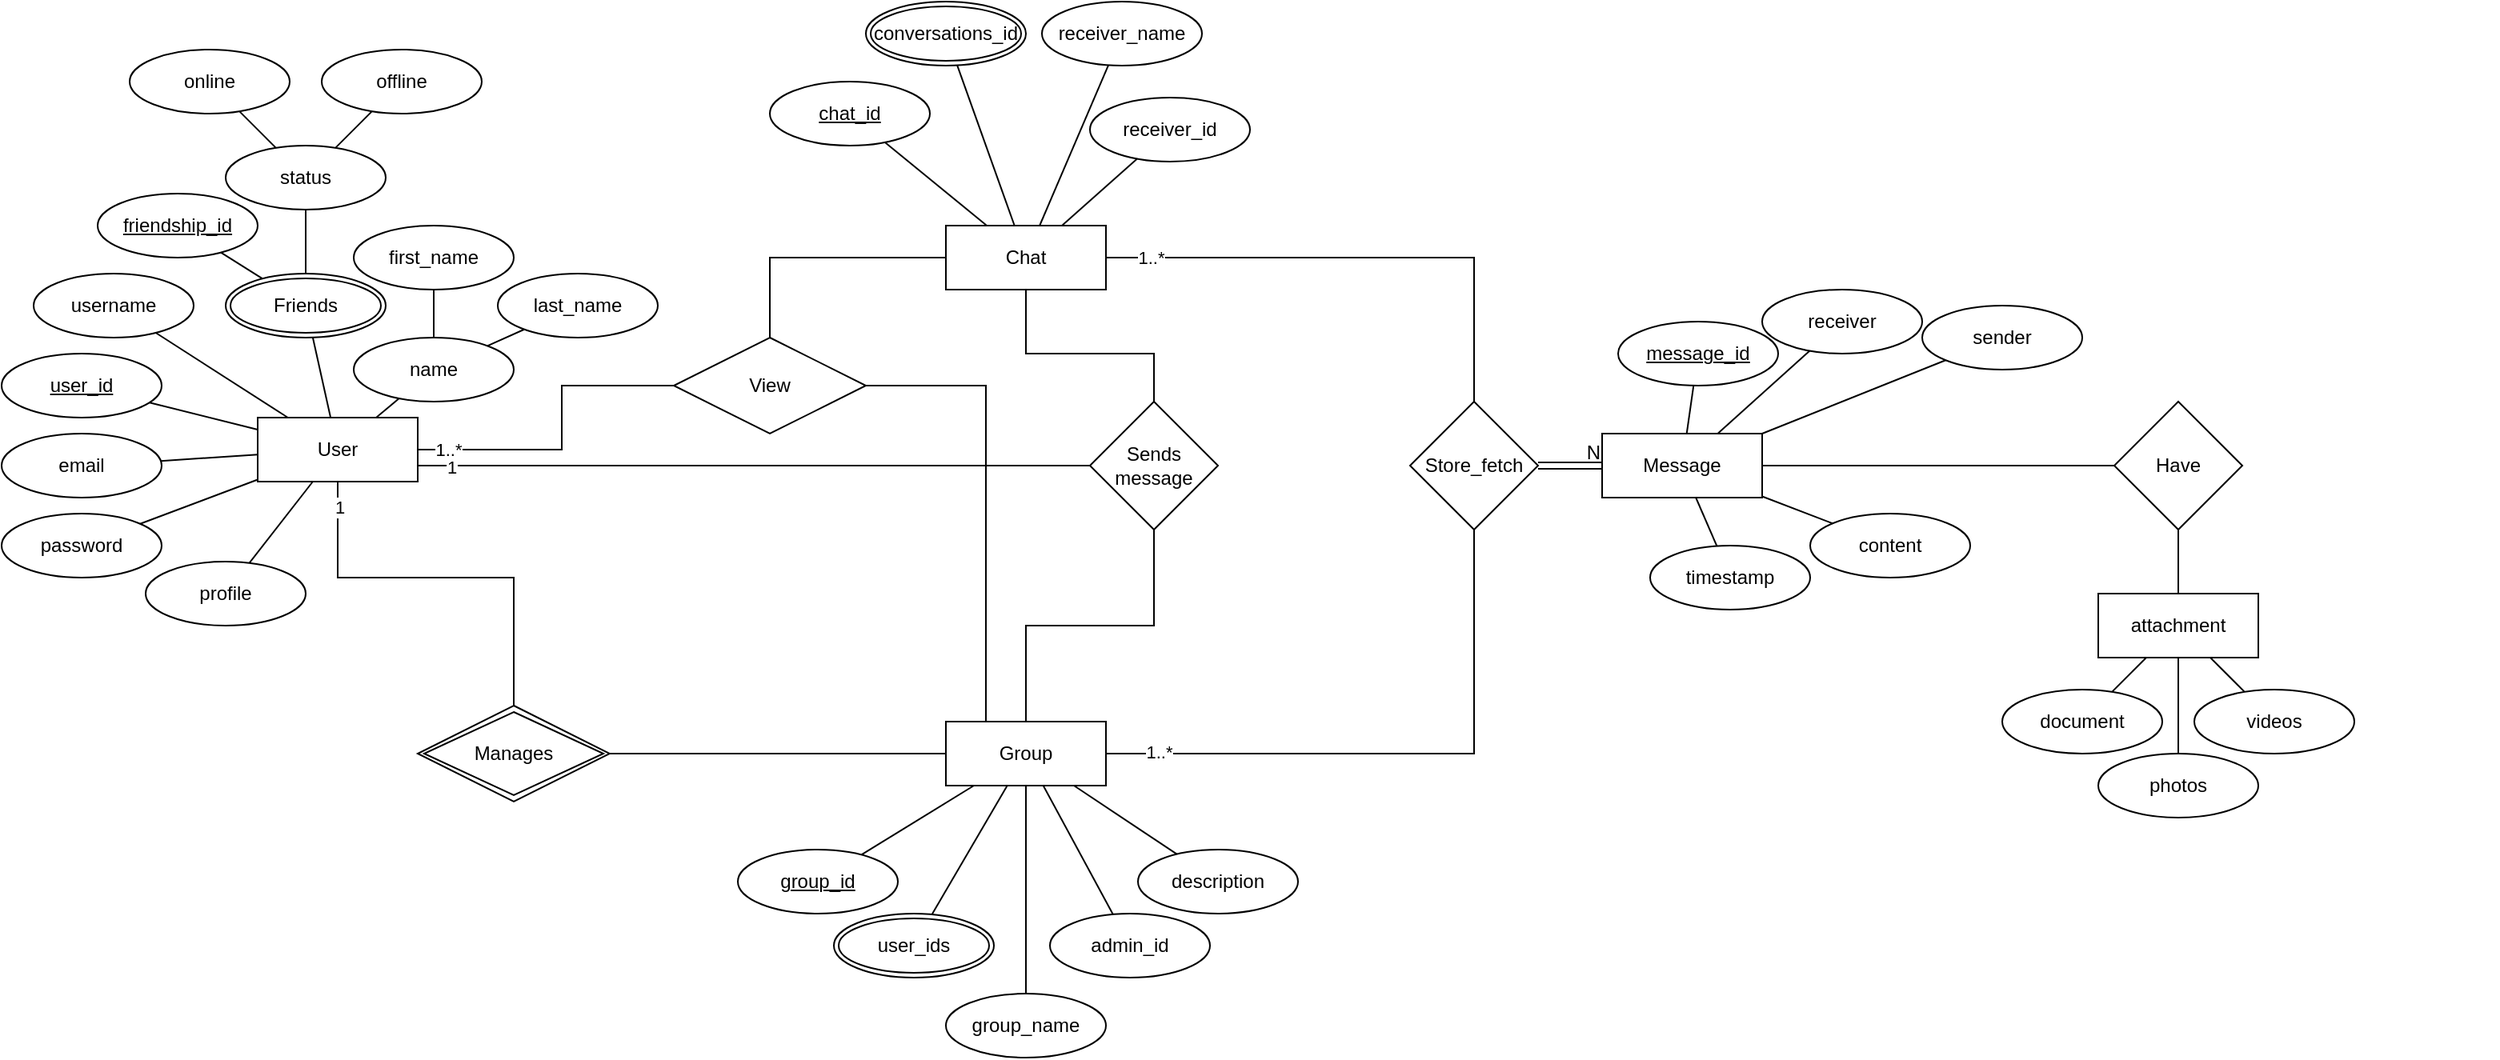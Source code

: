 <mxfile version="23.1.1" type="github">
  <diagram name="Page-1" id="AyU8zHSex-QtuiCC-qXh">
    <mxGraphModel dx="1186" dy="872" grid="1" gridSize="10" guides="1" tooltips="1" connect="1" arrows="1" fold="1" page="0" pageScale="1" pageWidth="700" pageHeight="1000" math="0" shadow="0">
      <root>
        <mxCell id="0" />
        <mxCell id="1" parent="0" />
        <mxCell id="VLaIcm3WjWGIRPQe_SjE-37" value="Store_fetch" style="rhombus;whiteSpace=wrap;html=1;" parent="1" vertex="1">
          <mxGeometry x="800" y="130" width="80" height="80" as="geometry" />
        </mxCell>
        <mxCell id="VLaIcm3WjWGIRPQe_SjE-64" value="Sends&lt;br&gt;message" style="rhombus;whiteSpace=wrap;html=1;" parent="1" vertex="1">
          <mxGeometry x="600" y="130" width="80" height="80" as="geometry" />
        </mxCell>
        <mxCell id="VLaIcm3WjWGIRPQe_SjE-142" value="" style="group" parent="1" vertex="1" connectable="0">
          <mxGeometry x="400" y="-120" width="300" height="180" as="geometry" />
        </mxCell>
        <mxCell id="VLaIcm3WjWGIRPQe_SjE-141" value="" style="group" parent="VLaIcm3WjWGIRPQe_SjE-142" vertex="1" connectable="0">
          <mxGeometry width="300" height="100" as="geometry" />
        </mxCell>
        <mxCell id="VLaIcm3WjWGIRPQe_SjE-126" value="conversations_id" style="ellipse;shape=doubleEllipse;margin=3;whiteSpace=wrap;html=1;align=center;rotation=0;" parent="VLaIcm3WjWGIRPQe_SjE-141" vertex="1">
          <mxGeometry x="60" width="100" height="40" as="geometry" />
        </mxCell>
        <mxCell id="VLaIcm3WjWGIRPQe_SjE-124" value="chat_id" style="ellipse;whiteSpace=wrap;html=1;align=center;fontStyle=4;rotation=0;" parent="VLaIcm3WjWGIRPQe_SjE-141" vertex="1">
          <mxGeometry y="50" width="100" height="40" as="geometry" />
        </mxCell>
        <mxCell id="VLaIcm3WjWGIRPQe_SjE-125" value="receiver_name" style="ellipse;whiteSpace=wrap;html=1;align=center;rotation=0;" parent="VLaIcm3WjWGIRPQe_SjE-141" vertex="1">
          <mxGeometry x="170" width="100" height="40" as="geometry" />
        </mxCell>
        <mxCell id="VLaIcm3WjWGIRPQe_SjE-123" value="receiver_id" style="ellipse;whiteSpace=wrap;html=1;align=center;rotation=0;" parent="VLaIcm3WjWGIRPQe_SjE-141" vertex="1">
          <mxGeometry x="200" y="60" width="100" height="40" as="geometry" />
        </mxCell>
        <mxCell id="VLaIcm3WjWGIRPQe_SjE-121" value="Chat" style="whiteSpace=wrap;html=1;align=center;" parent="VLaIcm3WjWGIRPQe_SjE-142" vertex="1">
          <mxGeometry x="110" y="140" width="100" height="40" as="geometry" />
        </mxCell>
        <mxCell id="VLaIcm3WjWGIRPQe_SjE-122" value="" style="endArrow=none;html=1;rounded=0;" parent="VLaIcm3WjWGIRPQe_SjE-142" source="VLaIcm3WjWGIRPQe_SjE-121" target="VLaIcm3WjWGIRPQe_SjE-126" edge="1">
          <mxGeometry relative="1" as="geometry">
            <mxPoint x="-620" y="-260" as="sourcePoint" />
            <mxPoint x="-460" y="-260" as="targetPoint" />
          </mxGeometry>
        </mxCell>
        <mxCell id="VLaIcm3WjWGIRPQe_SjE-128" value="" style="endArrow=none;html=1;rounded=0;" parent="VLaIcm3WjWGIRPQe_SjE-142" source="VLaIcm3WjWGIRPQe_SjE-121" target="VLaIcm3WjWGIRPQe_SjE-124" edge="1">
          <mxGeometry relative="1" as="geometry">
            <mxPoint x="760" y="780" as="sourcePoint" />
            <mxPoint x="760" y="1010" as="targetPoint" />
          </mxGeometry>
        </mxCell>
        <mxCell id="VLaIcm3WjWGIRPQe_SjE-127" value="" style="endArrow=none;html=1;rounded=0;" parent="VLaIcm3WjWGIRPQe_SjE-142" source="VLaIcm3WjWGIRPQe_SjE-121" target="VLaIcm3WjWGIRPQe_SjE-125" edge="1">
          <mxGeometry relative="1" as="geometry">
            <mxPoint x="750" y="770" as="sourcePoint" />
            <mxPoint x="750" y="1000" as="targetPoint" />
          </mxGeometry>
        </mxCell>
        <mxCell id="VLaIcm3WjWGIRPQe_SjE-129" value="" style="endArrow=none;html=1;rounded=0;" parent="VLaIcm3WjWGIRPQe_SjE-142" source="VLaIcm3WjWGIRPQe_SjE-121" target="VLaIcm3WjWGIRPQe_SjE-123" edge="1">
          <mxGeometry relative="1" as="geometry">
            <mxPoint x="770" y="790" as="sourcePoint" />
            <mxPoint x="770" y="1020" as="targetPoint" />
          </mxGeometry>
        </mxCell>
        <mxCell id="VLaIcm3WjWGIRPQe_SjE-158" value="" style="group" parent="1" vertex="1" connectable="0">
          <mxGeometry x="-80" y="-90" width="410" height="360" as="geometry" />
        </mxCell>
        <mxCell id="VLaIcm3WjWGIRPQe_SjE-6" value="User" style="whiteSpace=wrap;html=1;align=center;" parent="VLaIcm3WjWGIRPQe_SjE-158" vertex="1">
          <mxGeometry x="160" y="230" width="100" height="40" as="geometry" />
        </mxCell>
        <mxCell id="VLaIcm3WjWGIRPQe_SjE-157" value="" style="group" parent="VLaIcm3WjWGIRPQe_SjE-158" vertex="1" connectable="0">
          <mxGeometry width="410" height="360" as="geometry" />
        </mxCell>
        <mxCell id="VLaIcm3WjWGIRPQe_SjE-10" value="user_id" style="ellipse;whiteSpace=wrap;html=1;align=center;fontStyle=4;" parent="VLaIcm3WjWGIRPQe_SjE-157" vertex="1">
          <mxGeometry y="190" width="100" height="40" as="geometry" />
        </mxCell>
        <mxCell id="VLaIcm3WjWGIRPQe_SjE-12" value="last_name" style="ellipse;whiteSpace=wrap;html=1;align=center;" parent="VLaIcm3WjWGIRPQe_SjE-157" vertex="1">
          <mxGeometry x="310" y="140" width="100" height="40" as="geometry" />
        </mxCell>
        <mxCell id="VLaIcm3WjWGIRPQe_SjE-13" value="name" style="ellipse;whiteSpace=wrap;html=1;align=center;" parent="VLaIcm3WjWGIRPQe_SjE-157" vertex="1">
          <mxGeometry x="220" y="180" width="100" height="40" as="geometry" />
        </mxCell>
        <mxCell id="VLaIcm3WjWGIRPQe_SjE-14" value="username" style="ellipse;whiteSpace=wrap;html=1;align=center;" parent="VLaIcm3WjWGIRPQe_SjE-157" vertex="1">
          <mxGeometry x="20" y="140" width="100" height="40" as="geometry" />
        </mxCell>
        <mxCell id="VLaIcm3WjWGIRPQe_SjE-22" value="" style="endArrow=none;html=1;rounded=0;" parent="VLaIcm3WjWGIRPQe_SjE-157" source="VLaIcm3WjWGIRPQe_SjE-13" target="VLaIcm3WjWGIRPQe_SjE-17" edge="1">
          <mxGeometry relative="1" as="geometry">
            <mxPoint x="350" y="230" as="sourcePoint" />
            <mxPoint x="510" y="230" as="targetPoint" />
          </mxGeometry>
        </mxCell>
        <mxCell id="VLaIcm3WjWGIRPQe_SjE-23" value="" style="endArrow=none;html=1;rounded=0;" parent="VLaIcm3WjWGIRPQe_SjE-157" source="VLaIcm3WjWGIRPQe_SjE-13" target="VLaIcm3WjWGIRPQe_SjE-12" edge="1">
          <mxGeometry relative="1" as="geometry">
            <mxPoint x="390" y="210" as="sourcePoint" />
            <mxPoint x="550" y="210" as="targetPoint" />
          </mxGeometry>
        </mxCell>
        <mxCell id="VLaIcm3WjWGIRPQe_SjE-24" value="email" style="ellipse;whiteSpace=wrap;html=1;align=center;" parent="VLaIcm3WjWGIRPQe_SjE-157" vertex="1">
          <mxGeometry y="240" width="100" height="40" as="geometry" />
        </mxCell>
        <mxCell id="VLaIcm3WjWGIRPQe_SjE-25" value="password" style="ellipse;whiteSpace=wrap;html=1;align=center;" parent="VLaIcm3WjWGIRPQe_SjE-157" vertex="1">
          <mxGeometry y="290" width="100" height="40" as="geometry" />
        </mxCell>
        <mxCell id="VLaIcm3WjWGIRPQe_SjE-26" value="profile" style="ellipse;whiteSpace=wrap;html=1;align=center;" parent="VLaIcm3WjWGIRPQe_SjE-157" vertex="1">
          <mxGeometry x="90" y="320" width="100" height="40" as="geometry" />
        </mxCell>
        <mxCell id="VLaIcm3WjWGIRPQe_SjE-133" value="Friends" style="ellipse;shape=doubleEllipse;margin=3;whiteSpace=wrap;html=1;align=center;" parent="VLaIcm3WjWGIRPQe_SjE-157" vertex="1">
          <mxGeometry x="140" y="140" width="100" height="40" as="geometry" />
        </mxCell>
        <mxCell id="VLaIcm3WjWGIRPQe_SjE-48" value="" style="endArrow=none;html=1;rounded=0;" parent="VLaIcm3WjWGIRPQe_SjE-157" source="VLaIcm3WjWGIRPQe_SjE-133" target="VLaIcm3WjWGIRPQe_SjE-44" edge="1">
          <mxGeometry relative="1" as="geometry">
            <mxPoint x="218.525" y="70" as="sourcePoint" />
            <mxPoint x="410" y="110" as="targetPoint" />
          </mxGeometry>
        </mxCell>
        <mxCell id="VLaIcm3WjWGIRPQe_SjE-50" value="" style="endArrow=none;html=1;rounded=0;" parent="VLaIcm3WjWGIRPQe_SjE-157" source="VLaIcm3WjWGIRPQe_SjE-43" target="VLaIcm3WjWGIRPQe_SjE-133" edge="1">
          <mxGeometry relative="1" as="geometry">
            <mxPoint x="180" y="50" as="sourcePoint" />
            <mxPoint x="184.286" y="70" as="targetPoint" />
          </mxGeometry>
        </mxCell>
        <mxCell id="VLaIcm3WjWGIRPQe_SjE-43" value="friendship_id" style="ellipse;whiteSpace=wrap;html=1;align=center;fontStyle=4;" parent="VLaIcm3WjWGIRPQe_SjE-157" vertex="1">
          <mxGeometry x="60" y="90" width="100" height="40" as="geometry" />
        </mxCell>
        <mxCell id="VLaIcm3WjWGIRPQe_SjE-44" value="status" style="ellipse;whiteSpace=wrap;html=1;align=center;" parent="VLaIcm3WjWGIRPQe_SjE-157" vertex="1">
          <mxGeometry x="140" y="60" width="100" height="40" as="geometry" />
        </mxCell>
        <mxCell id="VLaIcm3WjWGIRPQe_SjE-45" value="offline" style="ellipse;whiteSpace=wrap;html=1;align=center;" parent="VLaIcm3WjWGIRPQe_SjE-157" vertex="1">
          <mxGeometry x="200" width="100" height="40" as="geometry" />
        </mxCell>
        <mxCell id="VLaIcm3WjWGIRPQe_SjE-46" value="online" style="ellipse;whiteSpace=wrap;html=1;align=center;" parent="VLaIcm3WjWGIRPQe_SjE-157" vertex="1">
          <mxGeometry x="80" width="100" height="40" as="geometry" />
        </mxCell>
        <mxCell id="VLaIcm3WjWGIRPQe_SjE-51" value="" style="endArrow=none;html=1;rounded=0;" parent="VLaIcm3WjWGIRPQe_SjE-157" source="VLaIcm3WjWGIRPQe_SjE-44" target="VLaIcm3WjWGIRPQe_SjE-45" edge="1">
          <mxGeometry relative="1" as="geometry">
            <mxPoint x="270" y="120" as="sourcePoint" />
            <mxPoint x="430" y="120" as="targetPoint" />
          </mxGeometry>
        </mxCell>
        <mxCell id="VLaIcm3WjWGIRPQe_SjE-52" value="" style="endArrow=none;html=1;rounded=0;" parent="VLaIcm3WjWGIRPQe_SjE-157" source="VLaIcm3WjWGIRPQe_SjE-44" target="VLaIcm3WjWGIRPQe_SjE-46" edge="1">
          <mxGeometry relative="1" as="geometry">
            <mxPoint x="50" y="30" as="sourcePoint" />
            <mxPoint x="210" y="30" as="targetPoint" />
          </mxGeometry>
        </mxCell>
        <mxCell id="VLaIcm3WjWGIRPQe_SjE-17" value="first_name" style="ellipse;whiteSpace=wrap;html=1;align=center;" parent="VLaIcm3WjWGIRPQe_SjE-157" vertex="1">
          <mxGeometry x="220" y="110" width="100" height="40" as="geometry" />
        </mxCell>
        <mxCell id="VLaIcm3WjWGIRPQe_SjE-30" value="" style="endArrow=none;html=1;rounded=0;" parent="VLaIcm3WjWGIRPQe_SjE-158" source="VLaIcm3WjWGIRPQe_SjE-10" target="VLaIcm3WjWGIRPQe_SjE-6" edge="1">
          <mxGeometry relative="1" as="geometry">
            <mxPoint x="120" y="220" as="sourcePoint" />
            <mxPoint x="280" y="220" as="targetPoint" />
          </mxGeometry>
        </mxCell>
        <mxCell id="VLaIcm3WjWGIRPQe_SjE-27" value="" style="endArrow=none;html=1;rounded=0;" parent="VLaIcm3WjWGIRPQe_SjE-158" source="VLaIcm3WjWGIRPQe_SjE-6" target="VLaIcm3WjWGIRPQe_SjE-13" edge="1">
          <mxGeometry relative="1" as="geometry">
            <mxPoint x="270" y="260" as="sourcePoint" />
            <mxPoint x="430" y="260" as="targetPoint" />
          </mxGeometry>
        </mxCell>
        <mxCell id="VLaIcm3WjWGIRPQe_SjE-28" value="" style="endArrow=none;html=1;rounded=0;" parent="VLaIcm3WjWGIRPQe_SjE-158" source="VLaIcm3WjWGIRPQe_SjE-14" target="VLaIcm3WjWGIRPQe_SjE-6" edge="1">
          <mxGeometry relative="1" as="geometry">
            <mxPoint x="120" y="230" as="sourcePoint" />
            <mxPoint x="280" y="230" as="targetPoint" />
          </mxGeometry>
        </mxCell>
        <mxCell id="VLaIcm3WjWGIRPQe_SjE-31" value="" style="endArrow=none;html=1;rounded=0;" parent="VLaIcm3WjWGIRPQe_SjE-158" source="VLaIcm3WjWGIRPQe_SjE-24" target="VLaIcm3WjWGIRPQe_SjE-6" edge="1">
          <mxGeometry relative="1" as="geometry">
            <mxPoint x="110" y="240" as="sourcePoint" />
            <mxPoint x="270" y="240" as="targetPoint" />
          </mxGeometry>
        </mxCell>
        <mxCell id="VLaIcm3WjWGIRPQe_SjE-29" value="" style="endArrow=none;html=1;rounded=0;" parent="VLaIcm3WjWGIRPQe_SjE-158" source="VLaIcm3WjWGIRPQe_SjE-25" target="VLaIcm3WjWGIRPQe_SjE-6" edge="1">
          <mxGeometry relative="1" as="geometry">
            <mxPoint x="100" y="280" as="sourcePoint" />
            <mxPoint x="260" y="280" as="targetPoint" />
          </mxGeometry>
        </mxCell>
        <mxCell id="VLaIcm3WjWGIRPQe_SjE-32" value="" style="endArrow=none;html=1;rounded=0;" parent="VLaIcm3WjWGIRPQe_SjE-158" source="VLaIcm3WjWGIRPQe_SjE-26" target="VLaIcm3WjWGIRPQe_SjE-6" edge="1">
          <mxGeometry relative="1" as="geometry">
            <mxPoint x="260" y="300" as="sourcePoint" />
            <mxPoint x="420" y="300" as="targetPoint" />
          </mxGeometry>
        </mxCell>
        <mxCell id="VLaIcm3WjWGIRPQe_SjE-134" value="" style="endArrow=none;html=1;rounded=0;" parent="VLaIcm3WjWGIRPQe_SjE-158" source="VLaIcm3WjWGIRPQe_SjE-6" target="VLaIcm3WjWGIRPQe_SjE-133" edge="1">
          <mxGeometry relative="1" as="geometry">
            <mxPoint x="350" y="240" as="sourcePoint" />
            <mxPoint x="510" y="240" as="targetPoint" />
          </mxGeometry>
        </mxCell>
        <mxCell id="VLaIcm3WjWGIRPQe_SjE-161" value="View" style="shape=rhombus;perimeter=rhombusPerimeter;whiteSpace=wrap;html=1;align=center;" parent="1" vertex="1">
          <mxGeometry x="340" y="90" width="120" height="60" as="geometry" />
        </mxCell>
        <mxCell id="VLaIcm3WjWGIRPQe_SjE-172" value="" style="endArrow=none;html=1;rounded=0;exitX=1;exitY=0.75;exitDx=0;exitDy=0;" parent="1" source="VLaIcm3WjWGIRPQe_SjE-6" target="VLaIcm3WjWGIRPQe_SjE-64" edge="1">
          <mxGeometry relative="1" as="geometry">
            <mxPoint x="360" y="260" as="sourcePoint" />
            <mxPoint x="520" y="260" as="targetPoint" />
          </mxGeometry>
        </mxCell>
        <mxCell id="VLaIcm3WjWGIRPQe_SjE-174" value="1" style="edgeLabel;html=1;align=center;verticalAlign=middle;resizable=0;points=[];" parent="VLaIcm3WjWGIRPQe_SjE-172" vertex="1" connectable="0">
          <mxGeometry x="-0.903" y="-1" relative="1" as="geometry">
            <mxPoint as="offset" />
          </mxGeometry>
        </mxCell>
        <mxCell id="VLaIcm3WjWGIRPQe_SjE-178" value="" style="endArrow=none;html=1;rounded=0;exitX=1;exitY=0.5;exitDx=0;exitDy=0;" parent="1" source="VLaIcm3WjWGIRPQe_SjE-6" target="VLaIcm3WjWGIRPQe_SjE-161" edge="1">
          <mxGeometry relative="1" as="geometry">
            <mxPoint x="130" y="70" as="sourcePoint" />
            <mxPoint x="290" y="70" as="targetPoint" />
            <Array as="points">
              <mxPoint x="270" y="160" />
              <mxPoint x="270" y="120" />
            </Array>
          </mxGeometry>
        </mxCell>
        <mxCell id="VLaIcm3WjWGIRPQe_SjE-179" value="1..*" style="edgeLabel;html=1;align=center;verticalAlign=middle;resizable=0;points=[];" parent="VLaIcm3WjWGIRPQe_SjE-178" vertex="1" connectable="0">
          <mxGeometry x="-0.815" relative="1" as="geometry">
            <mxPoint as="offset" />
          </mxGeometry>
        </mxCell>
        <mxCell id="VLaIcm3WjWGIRPQe_SjE-181" value="" style="endArrow=none;html=1;rounded=0;exitX=0.5;exitY=1;exitDx=0;exitDy=0;" parent="1" source="VLaIcm3WjWGIRPQe_SjE-6" target="VLaIcm3WjWGIRPQe_SjE-220" edge="1">
          <mxGeometry relative="1" as="geometry">
            <mxPoint x="160" y="280" as="sourcePoint" />
            <mxPoint x="240" y="320" as="targetPoint" />
            <Array as="points">
              <mxPoint x="130" y="240" />
              <mxPoint x="240" y="240" />
            </Array>
          </mxGeometry>
        </mxCell>
        <mxCell id="VLaIcm3WjWGIRPQe_SjE-182" value="1" style="edgeLabel;html=1;align=center;verticalAlign=middle;resizable=0;points=[];" parent="VLaIcm3WjWGIRPQe_SjE-181" vertex="1" connectable="0">
          <mxGeometry x="-0.874" y="1" relative="1" as="geometry">
            <mxPoint as="offset" />
          </mxGeometry>
        </mxCell>
        <mxCell id="VLaIcm3WjWGIRPQe_SjE-183" value="" style="endArrow=none;html=1;rounded=0;exitX=1;exitY=0.5;exitDx=0;exitDy=0;" parent="1" source="VLaIcm3WjWGIRPQe_SjE-105" target="VLaIcm3WjWGIRPQe_SjE-37" edge="1">
          <mxGeometry relative="1" as="geometry">
            <mxPoint x="590" y="340" as="sourcePoint" />
            <mxPoint x="750" y="340" as="targetPoint" />
            <Array as="points">
              <mxPoint x="840" y="350" />
            </Array>
          </mxGeometry>
        </mxCell>
        <mxCell id="VLaIcm3WjWGIRPQe_SjE-184" value="1..*" style="edgeLabel;html=1;align=center;verticalAlign=middle;resizable=0;points=[];" parent="VLaIcm3WjWGIRPQe_SjE-183" vertex="1" connectable="0">
          <mxGeometry x="-0.825" y="1" relative="1" as="geometry">
            <mxPoint as="offset" />
          </mxGeometry>
        </mxCell>
        <mxCell id="VLaIcm3WjWGIRPQe_SjE-210" value="" style="endArrow=none;html=1;rounded=0;exitX=1;exitY=0.5;exitDx=0;exitDy=0;entryX=0.5;entryY=0;entryDx=0;entryDy=0;" parent="1" source="VLaIcm3WjWGIRPQe_SjE-121" target="VLaIcm3WjWGIRPQe_SjE-37" edge="1">
          <mxGeometry relative="1" as="geometry">
            <mxPoint x="890" y="100" as="sourcePoint" />
            <mxPoint x="1050" y="100" as="targetPoint" />
            <Array as="points">
              <mxPoint x="840" y="40" />
            </Array>
          </mxGeometry>
        </mxCell>
        <mxCell id="VLaIcm3WjWGIRPQe_SjE-219" value="1..*" style="edgeLabel;html=1;align=center;verticalAlign=middle;resizable=0;points=[];" parent="VLaIcm3WjWGIRPQe_SjE-210" vertex="1" connectable="0">
          <mxGeometry x="-0.827" relative="1" as="geometry">
            <mxPoint as="offset" />
          </mxGeometry>
        </mxCell>
        <mxCell id="VLaIcm3WjWGIRPQe_SjE-211" value="" style="endArrow=none;html=1;rounded=0;exitX=0.5;exitY=0;exitDx=0;exitDy=0;" parent="1" source="VLaIcm3WjWGIRPQe_SjE-105" target="VLaIcm3WjWGIRPQe_SjE-64" edge="1">
          <mxGeometry relative="1" as="geometry">
            <mxPoint x="840" y="450" as="sourcePoint" />
            <mxPoint x="1000" y="450" as="targetPoint" />
            <Array as="points">
              <mxPoint x="560" y="270" />
              <mxPoint x="640" y="270" />
            </Array>
          </mxGeometry>
        </mxCell>
        <mxCell id="VLaIcm3WjWGIRPQe_SjE-212" value="" style="endArrow=none;html=1;rounded=0;entryX=0.5;entryY=1;entryDx=0;entryDy=0;" parent="1" source="VLaIcm3WjWGIRPQe_SjE-64" target="VLaIcm3WjWGIRPQe_SjE-121" edge="1">
          <mxGeometry relative="1" as="geometry">
            <mxPoint x="840" y="200" as="sourcePoint" />
            <mxPoint x="1000" y="200" as="targetPoint" />
            <Array as="points">
              <mxPoint x="640" y="100" />
              <mxPoint x="560" y="100" />
            </Array>
          </mxGeometry>
        </mxCell>
        <mxCell id="VLaIcm3WjWGIRPQe_SjE-216" value="" style="endArrow=none;html=1;rounded=0;entryX=0;entryY=0.5;entryDx=0;entryDy=0;" parent="1" source="VLaIcm3WjWGIRPQe_SjE-161" target="VLaIcm3WjWGIRPQe_SjE-121" edge="1">
          <mxGeometry relative="1" as="geometry">
            <mxPoint x="420" y="210" as="sourcePoint" />
            <mxPoint x="580" y="210" as="targetPoint" />
            <Array as="points">
              <mxPoint x="400" y="40" />
            </Array>
          </mxGeometry>
        </mxCell>
        <mxCell id="VLaIcm3WjWGIRPQe_SjE-217" value="" style="endArrow=none;html=1;rounded=0;entryX=0.25;entryY=0;entryDx=0;entryDy=0;" parent="1" source="VLaIcm3WjWGIRPQe_SjE-161" target="VLaIcm3WjWGIRPQe_SjE-105" edge="1">
          <mxGeometry relative="1" as="geometry">
            <mxPoint x="420" y="210" as="sourcePoint" />
            <mxPoint x="580" y="210" as="targetPoint" />
            <Array as="points">
              <mxPoint x="535" y="120" />
            </Array>
          </mxGeometry>
        </mxCell>
        <mxCell id="VLaIcm3WjWGIRPQe_SjE-218" value="" style="endArrow=none;html=1;rounded=0;entryX=0;entryY=0.5;entryDx=0;entryDy=0;" parent="1" source="VLaIcm3WjWGIRPQe_SjE-220" target="VLaIcm3WjWGIRPQe_SjE-105" edge="1">
          <mxGeometry relative="1" as="geometry">
            <mxPoint x="300" y="350" as="sourcePoint" />
            <mxPoint x="580" y="330" as="targetPoint" />
          </mxGeometry>
        </mxCell>
        <mxCell id="VLaIcm3WjWGIRPQe_SjE-220" value="Manages" style="shape=rhombus;double=1;perimeter=rhombusPerimeter;whiteSpace=wrap;html=1;align=center;" parent="1" vertex="1">
          <mxGeometry x="180" y="320" width="120" height="60" as="geometry" />
        </mxCell>
        <mxCell id="sBZJBs1uWKInFQWBSLts-1" value="" style="shape=link;html=1;rounded=0;" parent="1" source="VLaIcm3WjWGIRPQe_SjE-37" target="VLaIcm3WjWGIRPQe_SjE-68" edge="1">
          <mxGeometry relative="1" as="geometry">
            <mxPoint x="690" y="150" as="sourcePoint" />
            <mxPoint x="850" y="150" as="targetPoint" />
          </mxGeometry>
        </mxCell>
        <mxCell id="sBZJBs1uWKInFQWBSLts-2" value="N" style="resizable=0;html=1;whiteSpace=wrap;align=right;verticalAlign=bottom;" parent="sBZJBs1uWKInFQWBSLts-1" connectable="0" vertex="1">
          <mxGeometry x="1" relative="1" as="geometry" />
        </mxCell>
        <mxCell id="oM3NoHW2EpygK3F5FNvh-3" value="Have" style="rhombus;whiteSpace=wrap;html=1;" vertex="1" parent="1">
          <mxGeometry x="1240" y="130" width="80" height="80" as="geometry" />
        </mxCell>
        <mxCell id="oM3NoHW2EpygK3F5FNvh-8" value="" style="group" vertex="1" connectable="0" parent="1">
          <mxGeometry x="920" y="60" width="300" height="200" as="geometry" />
        </mxCell>
        <mxCell id="VLaIcm3WjWGIRPQe_SjE-68" value="Message" style="whiteSpace=wrap;html=1;" parent="oM3NoHW2EpygK3F5FNvh-8" vertex="1">
          <mxGeometry y="90" width="100" height="40" as="geometry" />
        </mxCell>
        <mxCell id="oM3NoHW2EpygK3F5FNvh-7" value="" style="group" vertex="1" connectable="0" parent="oM3NoHW2EpygK3F5FNvh-8">
          <mxGeometry x="10" width="290" height="200" as="geometry" />
        </mxCell>
        <mxCell id="VLaIcm3WjWGIRPQe_SjE-74" value="message_id" style="ellipse;whiteSpace=wrap;html=1;align=center;fontStyle=4;" parent="oM3NoHW2EpygK3F5FNvh-7" vertex="1">
          <mxGeometry y="20" width="100" height="40" as="geometry" />
        </mxCell>
        <mxCell id="VLaIcm3WjWGIRPQe_SjE-76" value="content" style="ellipse;whiteSpace=wrap;html=1;align=center;" parent="oM3NoHW2EpygK3F5FNvh-7" vertex="1">
          <mxGeometry x="120" y="140" width="100" height="40" as="geometry" />
        </mxCell>
        <mxCell id="VLaIcm3WjWGIRPQe_SjE-77" value="sender" style="ellipse;whiteSpace=wrap;html=1;align=center;" parent="oM3NoHW2EpygK3F5FNvh-7" vertex="1">
          <mxGeometry x="190" y="10" width="100" height="40" as="geometry" />
        </mxCell>
        <mxCell id="VLaIcm3WjWGIRPQe_SjE-75" value="timestamp" style="ellipse;whiteSpace=wrap;html=1;align=center;" parent="oM3NoHW2EpygK3F5FNvh-7" vertex="1">
          <mxGeometry x="20" y="160" width="100" height="40" as="geometry" />
        </mxCell>
        <mxCell id="VLaIcm3WjWGIRPQe_SjE-78" value="receiver" style="ellipse;whiteSpace=wrap;html=1;align=center;" parent="oM3NoHW2EpygK3F5FNvh-7" vertex="1">
          <mxGeometry x="90" width="100" height="40" as="geometry" />
        </mxCell>
        <mxCell id="VLaIcm3WjWGIRPQe_SjE-93" value="" style="endArrow=none;html=1;rounded=0;" parent="oM3NoHW2EpygK3F5FNvh-8" source="VLaIcm3WjWGIRPQe_SjE-68" target="VLaIcm3WjWGIRPQe_SjE-74" edge="1">
          <mxGeometry relative="1" as="geometry">
            <mxPoint x="-1930" y="-60" as="sourcePoint" />
            <mxPoint x="-1770" y="-60" as="targetPoint" />
          </mxGeometry>
        </mxCell>
        <mxCell id="VLaIcm3WjWGIRPQe_SjE-98" value="" style="endArrow=none;html=1;rounded=0;" parent="oM3NoHW2EpygK3F5FNvh-8" source="VLaIcm3WjWGIRPQe_SjE-68" target="VLaIcm3WjWGIRPQe_SjE-76" edge="1">
          <mxGeometry relative="1" as="geometry">
            <mxPoint x="-1900" y="-30" as="sourcePoint" />
            <mxPoint x="-1740" y="-30" as="targetPoint" />
          </mxGeometry>
        </mxCell>
        <mxCell id="VLaIcm3WjWGIRPQe_SjE-96" value="" style="endArrow=none;html=1;rounded=0;" parent="oM3NoHW2EpygK3F5FNvh-8" source="VLaIcm3WjWGIRPQe_SjE-68" target="VLaIcm3WjWGIRPQe_SjE-77" edge="1">
          <mxGeometry relative="1" as="geometry">
            <mxPoint x="-1890" y="660" as="sourcePoint" />
            <mxPoint x="-1730" y="660" as="targetPoint" />
          </mxGeometry>
        </mxCell>
        <mxCell id="VLaIcm3WjWGIRPQe_SjE-99" value="" style="endArrow=none;html=1;rounded=0;" parent="oM3NoHW2EpygK3F5FNvh-8" source="VLaIcm3WjWGIRPQe_SjE-75" target="VLaIcm3WjWGIRPQe_SjE-68" edge="1">
          <mxGeometry relative="1" as="geometry">
            <mxPoint x="-2100" y="170" as="sourcePoint" />
            <mxPoint x="-1940" y="170" as="targetPoint" />
          </mxGeometry>
        </mxCell>
        <mxCell id="VLaIcm3WjWGIRPQe_SjE-97" value="" style="endArrow=none;html=1;rounded=0;" parent="oM3NoHW2EpygK3F5FNvh-8" source="VLaIcm3WjWGIRPQe_SjE-68" target="VLaIcm3WjWGIRPQe_SjE-78" edge="1">
          <mxGeometry relative="1" as="geometry">
            <mxPoint x="-2120" y="150" as="sourcePoint" />
            <mxPoint x="-1960" y="150" as="targetPoint" />
          </mxGeometry>
        </mxCell>
        <mxCell id="oM3NoHW2EpygK3F5FNvh-9" value="" style="endArrow=none;html=1;rounded=0;" edge="1" parent="1" source="VLaIcm3WjWGIRPQe_SjE-68" target="oM3NoHW2EpygK3F5FNvh-3">
          <mxGeometry relative="1" as="geometry">
            <mxPoint x="1080" y="210" as="sourcePoint" />
            <mxPoint x="1240" y="210" as="targetPoint" />
          </mxGeometry>
        </mxCell>
        <mxCell id="oM3NoHW2EpygK3F5FNvh-10" value="" style="endArrow=none;html=1;rounded=0;" edge="1" parent="1" source="oM3NoHW2EpygK3F5FNvh-3" target="oM3NoHW2EpygK3F5FNvh-1">
          <mxGeometry relative="1" as="geometry">
            <mxPoint x="1310" y="250" as="sourcePoint" />
            <mxPoint x="1470" y="250" as="targetPoint" />
          </mxGeometry>
        </mxCell>
        <mxCell id="oM3NoHW2EpygK3F5FNvh-12" value="" style="group" vertex="1" connectable="0" parent="1">
          <mxGeometry x="1230" y="210" width="250" height="120" as="geometry" />
        </mxCell>
        <mxCell id="oM3NoHW2EpygK3F5FNvh-1" value="attachment" style="whiteSpace=wrap;html=1;" vertex="1" parent="oM3NoHW2EpygK3F5FNvh-12">
          <mxGeometry y="40" width="100" height="40" as="geometry" />
        </mxCell>
        <mxCell id="VLaIcm3WjWGIRPQe_SjE-85" value="" style="endArrow=none;html=1;rounded=0;" parent="1" source="oM3NoHW2EpygK3F5FNvh-1" target="VLaIcm3WjWGIRPQe_SjE-83" edge="1">
          <mxGeometry relative="1" as="geometry">
            <mxPoint x="2553.031" y="634.986" as="sourcePoint" />
            <mxPoint x="2980" y="700" as="targetPoint" />
          </mxGeometry>
        </mxCell>
        <mxCell id="VLaIcm3WjWGIRPQe_SjE-86" value="" style="endArrow=none;html=1;rounded=0;" parent="1" source="VLaIcm3WjWGIRPQe_SjE-81" target="oM3NoHW2EpygK3F5FNvh-1" edge="1">
          <mxGeometry relative="1" as="geometry">
            <mxPoint x="2500" y="721" as="sourcePoint" />
            <mxPoint x="2553.448" y="664.866" as="targetPoint" />
          </mxGeometry>
        </mxCell>
        <mxCell id="VLaIcm3WjWGIRPQe_SjE-91" value="" style="endArrow=none;html=1;rounded=0;" parent="1" source="oM3NoHW2EpygK3F5FNvh-1" target="VLaIcm3WjWGIRPQe_SjE-82" edge="1">
          <mxGeometry relative="1" as="geometry">
            <mxPoint x="2570" y="650" as="sourcePoint" />
            <mxPoint x="2810" y="810" as="targetPoint" />
          </mxGeometry>
        </mxCell>
        <mxCell id="oM3NoHW2EpygK3F5FNvh-13" value="" style="group" vertex="1" connectable="0" parent="1">
          <mxGeometry x="1170" y="310" width="220" height="80" as="geometry" />
        </mxCell>
        <mxCell id="VLaIcm3WjWGIRPQe_SjE-83" value="document" style="ellipse;whiteSpace=wrap;html=1;align=center;rotation=0;" parent="oM3NoHW2EpygK3F5FNvh-13" vertex="1">
          <mxGeometry width="100" height="40" as="geometry" />
        </mxCell>
        <mxCell id="VLaIcm3WjWGIRPQe_SjE-81" value="photos" style="ellipse;whiteSpace=wrap;html=1;align=center;rotation=0;" parent="oM3NoHW2EpygK3F5FNvh-13" vertex="1">
          <mxGeometry x="60" y="40" width="100" height="40" as="geometry" />
        </mxCell>
        <mxCell id="VLaIcm3WjWGIRPQe_SjE-82" value="videos" style="ellipse;whiteSpace=wrap;html=1;align=center;rotation=0;" parent="oM3NoHW2EpygK3F5FNvh-13" vertex="1">
          <mxGeometry x="120" width="100" height="40" as="geometry" />
        </mxCell>
        <mxCell id="oM3NoHW2EpygK3F5FNvh-15" value="" style="group" vertex="1" connectable="0" parent="1">
          <mxGeometry x="380" y="330" width="350" height="210" as="geometry" />
        </mxCell>
        <mxCell id="VLaIcm3WjWGIRPQe_SjE-105" value="Group" style="whiteSpace=wrap;html=1;align=center;" parent="oM3NoHW2EpygK3F5FNvh-15" vertex="1">
          <mxGeometry x="130" width="100" height="40" as="geometry" />
        </mxCell>
        <mxCell id="oM3NoHW2EpygK3F5FNvh-14" value="" style="group" vertex="1" connectable="0" parent="oM3NoHW2EpygK3F5FNvh-15">
          <mxGeometry y="80" width="350" height="130" as="geometry" />
        </mxCell>
        <mxCell id="VLaIcm3WjWGIRPQe_SjE-106" value="group_name" style="ellipse;whiteSpace=wrap;html=1;align=center;" parent="oM3NoHW2EpygK3F5FNvh-14" vertex="1">
          <mxGeometry x="130" y="90" width="100" height="40" as="geometry" />
        </mxCell>
        <mxCell id="VLaIcm3WjWGIRPQe_SjE-107" value="group_id" style="ellipse;whiteSpace=wrap;html=1;align=center;fontStyle=4;" parent="oM3NoHW2EpygK3F5FNvh-14" vertex="1">
          <mxGeometry width="100" height="40" as="geometry" />
        </mxCell>
        <mxCell id="VLaIcm3WjWGIRPQe_SjE-108" value="description" style="ellipse;whiteSpace=wrap;html=1;align=center;" parent="oM3NoHW2EpygK3F5FNvh-14" vertex="1">
          <mxGeometry x="250" width="100" height="40" as="geometry" />
        </mxCell>
        <mxCell id="VLaIcm3WjWGIRPQe_SjE-109" value="admin_id" style="ellipse;whiteSpace=wrap;html=1;align=center;" parent="oM3NoHW2EpygK3F5FNvh-14" vertex="1">
          <mxGeometry x="195" y="40" width="100" height="40" as="geometry" />
        </mxCell>
        <mxCell id="VLaIcm3WjWGIRPQe_SjE-111" value="user_ids" style="ellipse;shape=doubleEllipse;margin=3;whiteSpace=wrap;html=1;align=center;" parent="oM3NoHW2EpygK3F5FNvh-14" vertex="1">
          <mxGeometry x="60" y="40" width="100" height="40" as="geometry" />
        </mxCell>
        <mxCell id="VLaIcm3WjWGIRPQe_SjE-115" value="" style="endArrow=none;html=1;rounded=0;" parent="oM3NoHW2EpygK3F5FNvh-15" source="VLaIcm3WjWGIRPQe_SjE-106" target="VLaIcm3WjWGIRPQe_SjE-105" edge="1">
          <mxGeometry relative="1" as="geometry">
            <mxPoint x="600" y="460" as="sourcePoint" />
            <mxPoint x="760" y="460" as="targetPoint" />
          </mxGeometry>
        </mxCell>
        <mxCell id="VLaIcm3WjWGIRPQe_SjE-112" value="" style="endArrow=none;html=1;rounded=0;" parent="oM3NoHW2EpygK3F5FNvh-15" source="VLaIcm3WjWGIRPQe_SjE-107" target="VLaIcm3WjWGIRPQe_SjE-105" edge="1">
          <mxGeometry relative="1" as="geometry">
            <mxPoint x="570" y="430" as="sourcePoint" />
            <mxPoint x="730" y="430" as="targetPoint" />
          </mxGeometry>
        </mxCell>
        <mxCell id="VLaIcm3WjWGIRPQe_SjE-114" value="" style="endArrow=none;html=1;rounded=0;" parent="oM3NoHW2EpygK3F5FNvh-15" source="VLaIcm3WjWGIRPQe_SjE-108" target="VLaIcm3WjWGIRPQe_SjE-105" edge="1">
          <mxGeometry relative="1" as="geometry">
            <mxPoint x="590" y="450" as="sourcePoint" />
            <mxPoint x="750" y="450" as="targetPoint" />
          </mxGeometry>
        </mxCell>
        <mxCell id="VLaIcm3WjWGIRPQe_SjE-116" value="" style="endArrow=none;html=1;rounded=0;" parent="oM3NoHW2EpygK3F5FNvh-15" source="VLaIcm3WjWGIRPQe_SjE-105" target="VLaIcm3WjWGIRPQe_SjE-109" edge="1">
          <mxGeometry relative="1" as="geometry">
            <mxPoint x="610" y="470" as="sourcePoint" />
            <mxPoint x="770" y="470" as="targetPoint" />
          </mxGeometry>
        </mxCell>
        <mxCell id="VLaIcm3WjWGIRPQe_SjE-113" value="" style="endArrow=none;html=1;rounded=0;" parent="oM3NoHW2EpygK3F5FNvh-15" source="VLaIcm3WjWGIRPQe_SjE-111" target="VLaIcm3WjWGIRPQe_SjE-105" edge="1">
          <mxGeometry relative="1" as="geometry">
            <mxPoint x="580" y="440" as="sourcePoint" />
            <mxPoint x="740" y="440" as="targetPoint" />
          </mxGeometry>
        </mxCell>
      </root>
    </mxGraphModel>
  </diagram>
</mxfile>
